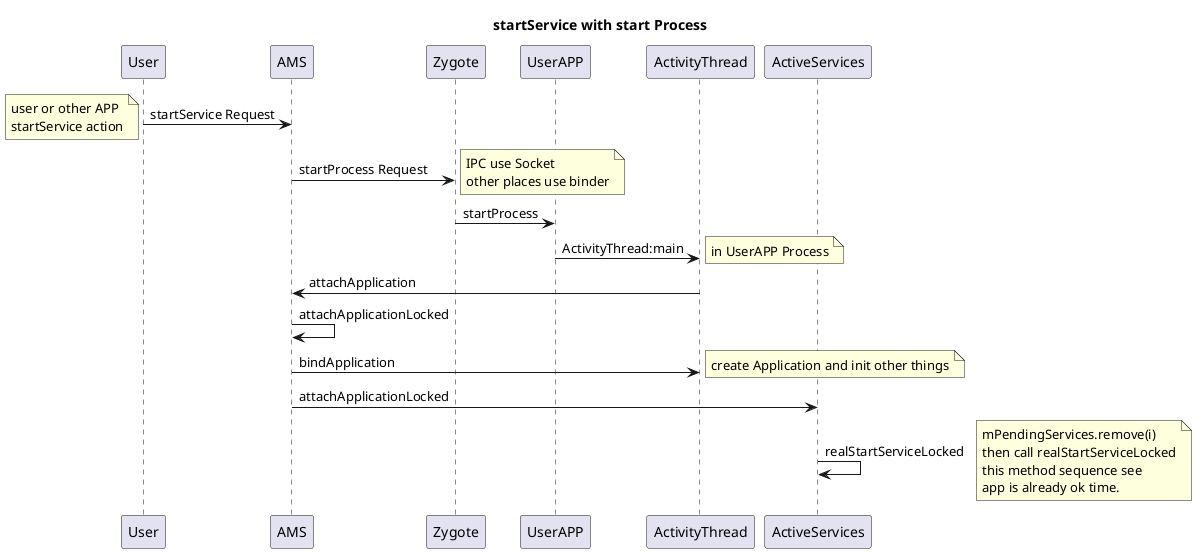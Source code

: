 @startuml
title startService with start Process

User -> AMS : startService Request
note left
user or other APP
startService action
end note

AMS -> Zygote: startProcess Request
note right
IPC use Socket
other places use binder
end note

Zygote -> UserAPP: startProcess

UserAPP -> ActivityThread: ActivityThread:main
note right
in UserAPP Process
end note

ActivityThread -> AMS: attachApplication

AMS -> AMS: attachApplicationLocked

AMS -> ActivityThread: bindApplication
note right: create Application and init other things

AMS -> ActiveServices: attachApplicationLocked

ActiveServices -> ActiveServices: realStartServiceLocked
note right
mPendingServices.remove(i)
then call realStartServiceLocked
this method sequence see
app is already ok time.
end note


@enduml